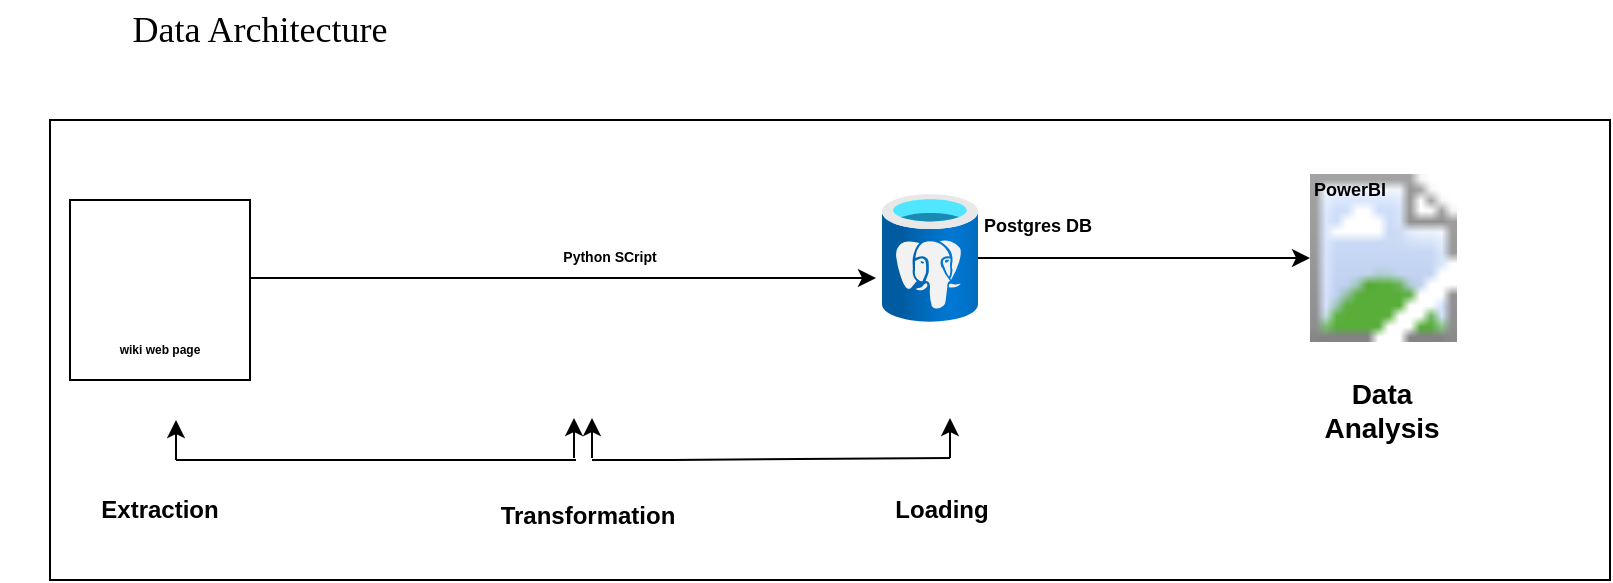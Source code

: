 <mxfile version="26.2.10">
  <diagram name="Page-1" id="S7FI9LTIhzjFiiUoPjGG">
    <mxGraphModel dx="788" dy="451" grid="1" gridSize="10" guides="1" tooltips="1" connect="1" arrows="1" fold="1" page="1" pageScale="1" pageWidth="850" pageHeight="1100" math="0" shadow="0">
      <root>
        <mxCell id="0" />
        <mxCell id="1" parent="0" />
        <mxCell id="HuQckkpRFK6H4ctuC4L1-38" value="" style="rounded=0;whiteSpace=wrap;html=1;strokeColor=default;align=center;verticalAlign=middle;fontFamily=Helvetica;fontSize=12;fontColor=default;fontStyle=1;fillColor=default;" vertex="1" parent="1">
          <mxGeometry x="40" y="90" width="780" height="230" as="geometry" />
        </mxCell>
        <mxCell id="kGrzjkYf1BBTeMbl1JbP-10" style="edgeStyle=orthogonalEdgeStyle;rounded=0;orthogonalLoop=1;jettySize=auto;html=1;" parent="1" source="kGrzjkYf1BBTeMbl1JbP-4" target="kGrzjkYf1BBTeMbl1JbP-5" edge="1">
          <mxGeometry relative="1" as="geometry" />
        </mxCell>
        <mxCell id="kGrzjkYf1BBTeMbl1JbP-4" value="" style="image;aspect=fixed;html=1;points=[];align=center;fontSize=12;image=img/lib/azure2/databases/Azure_Database_PostgreSQL_Server.svg;" parent="1" vertex="1">
          <mxGeometry x="456" y="127" width="48" height="64" as="geometry" />
        </mxCell>
        <mxCell id="kGrzjkYf1BBTeMbl1JbP-5" value="" style="image;aspect=fixed;html=1;points=[];align=center;fontSize=12;image=img/lib/azure2/power_platform/PowerBI.svg;" parent="1" vertex="1">
          <mxGeometry x="670" y="110" width="73.5" height="98" as="geometry" />
        </mxCell>
        <mxCell id="kGrzjkYf1BBTeMbl1JbP-14" value="&lt;font style=&quot;font-size: 14px;&quot;&gt;&lt;b&gt;Data Analysis&lt;/b&gt;&lt;/font&gt;" style="text;html=1;align=center;verticalAlign=middle;whiteSpace=wrap;rounded=0;" parent="1" vertex="1">
          <mxGeometry x="675.5" y="220" width="60" height="30" as="geometry" />
        </mxCell>
        <mxCell id="k6-DKNF9NdETZD6oDeBL-2" value="&lt;font face=&quot;Comic Sans MS&quot; style=&quot;font-size: 18px;&quot;&gt;Data Architecture&lt;/font&gt;" style="text;html=1;align=center;verticalAlign=middle;whiteSpace=wrap;rounded=0;" parent="1" vertex="1">
          <mxGeometry x="15" y="30" width="260" height="30" as="geometry" />
        </mxCell>
        <mxCell id="HuQckkpRFK6H4ctuC4L1-6" value="" style="group" vertex="1" connectable="0" parent="1">
          <mxGeometry x="50" y="130" width="90" height="90" as="geometry" />
        </mxCell>
        <mxCell id="HuQckkpRFK6H4ctuC4L1-1" value="" style="whiteSpace=wrap;html=1;aspect=fixed;strokeColor=default;align=center;verticalAlign=middle;fontFamily=Helvetica;fontSize=12;fontColor=default;fontStyle=1;fillColor=default;" vertex="1" parent="HuQckkpRFK6H4ctuC4L1-6">
          <mxGeometry width="90" height="90" as="geometry" />
        </mxCell>
        <mxCell id="kGrzjkYf1BBTeMbl1JbP-1" value="" style="shape=image;html=1;verticalAlign=top;verticalLabelPosition=bottom;labelBackgroundColor=#ffffff;imageAspect=0;aspect=fixed;image=https://cdn0.iconfinder.com/data/icons/socialize-part-3-icons-set/128/wikipedia.png" parent="HuQckkpRFK6H4ctuC4L1-6" vertex="1">
          <mxGeometry x="15" y="10" width="60" height="60" as="geometry" />
        </mxCell>
        <mxCell id="HuQckkpRFK6H4ctuC4L1-22" value="wiki web page" style="text;html=1;align=center;verticalAlign=middle;whiteSpace=wrap;rounded=0;fontFamily=Helvetica;fontSize=6;fontColor=default;fontStyle=1;" vertex="1" parent="HuQckkpRFK6H4ctuC4L1-6">
          <mxGeometry y="60" width="90" height="30" as="geometry" />
        </mxCell>
        <mxCell id="HuQckkpRFK6H4ctuC4L1-12" style="edgeStyle=orthogonalEdgeStyle;rounded=0;orthogonalLoop=1;jettySize=auto;html=1;" edge="1" parent="1">
          <mxGeometry relative="1" as="geometry">
            <mxPoint x="140" y="169" as="sourcePoint" />
            <mxPoint x="453" y="169" as="targetPoint" />
          </mxGeometry>
        </mxCell>
        <mxCell id="HuQckkpRFK6H4ctuC4L1-19" value="" style="shape=image;html=1;verticalAlign=top;verticalLabelPosition=bottom;labelBackgroundColor=#ffffff;imageAspect=0;aspect=fixed;image=https://cdn1.iconfinder.com/data/icons/ionicons-fill-vol-2/512/logo-python-128.png;strokeColor=default;align=center;fontFamily=Helvetica;fontSize=12;fontColor=default;fontStyle=1;fillColor=default;" vertex="1" parent="1">
          <mxGeometry x="300" y="119" width="39" height="39" as="geometry" />
        </mxCell>
        <mxCell id="HuQckkpRFK6H4ctuC4L1-20" value="Python SCript" style="text;html=1;align=center;verticalAlign=middle;whiteSpace=wrap;rounded=0;fontFamily=Helvetica;fontSize=7;fontColor=default;fontStyle=1;" vertex="1" parent="1">
          <mxGeometry x="290" y="144" width="60" height="30" as="geometry" />
        </mxCell>
        <mxCell id="HuQckkpRFK6H4ctuC4L1-24" value="Postgres DB" style="text;html=1;align=center;verticalAlign=middle;whiteSpace=wrap;rounded=0;fontFamily=Helvetica;fontSize=9;fontColor=default;fontStyle=1;" vertex="1" parent="1">
          <mxGeometry x="504" y="128" width="60" height="30" as="geometry" />
        </mxCell>
        <mxCell id="HuQckkpRFK6H4ctuC4L1-25" value="PowerBI" style="text;html=1;align=center;verticalAlign=middle;whiteSpace=wrap;rounded=0;fontFamily=Helvetica;fontSize=9;fontColor=default;fontStyle=1;" vertex="1" parent="1">
          <mxGeometry x="660" y="110" width="60" height="30" as="geometry" />
        </mxCell>
        <mxCell id="HuQckkpRFK6H4ctuC4L1-28" value="" style="endArrow=none;html=1;rounded=0;fontFamily=Helvetica;fontSize=12;fontColor=default;fontStyle=1;" edge="1" parent="1">
          <mxGeometry width="50" height="50" relative="1" as="geometry">
            <mxPoint x="103" y="260" as="sourcePoint" />
            <mxPoint x="303" y="260" as="targetPoint" />
            <Array as="points">
              <mxPoint x="143" y="260" />
            </Array>
          </mxGeometry>
        </mxCell>
        <mxCell id="HuQckkpRFK6H4ctuC4L1-29" value="" style="endArrow=classic;html=1;rounded=0;fontFamily=Helvetica;fontSize=12;fontColor=default;fontStyle=1;" edge="1" parent="1">
          <mxGeometry width="50" height="50" relative="1" as="geometry">
            <mxPoint x="103" y="260" as="sourcePoint" />
            <mxPoint x="103" y="240" as="targetPoint" />
          </mxGeometry>
        </mxCell>
        <mxCell id="HuQckkpRFK6H4ctuC4L1-30" value="" style="endArrow=classic;html=1;rounded=0;fontFamily=Helvetica;fontSize=12;fontColor=default;fontStyle=1;" edge="1" parent="1">
          <mxGeometry width="50" height="50" relative="1" as="geometry">
            <mxPoint x="302" y="259" as="sourcePoint" />
            <mxPoint x="302" y="239" as="targetPoint" />
            <Array as="points">
              <mxPoint x="302" y="249" />
            </Array>
          </mxGeometry>
        </mxCell>
        <mxCell id="HuQckkpRFK6H4ctuC4L1-31" value="" style="endArrow=none;html=1;rounded=0;fontFamily=Helvetica;fontSize=12;fontColor=default;fontStyle=1;" edge="1" parent="1">
          <mxGeometry width="50" height="50" relative="1" as="geometry">
            <mxPoint x="311" y="260" as="sourcePoint" />
            <mxPoint x="490" y="259" as="targetPoint" />
            <Array as="points">
              <mxPoint x="351" y="260" />
            </Array>
          </mxGeometry>
        </mxCell>
        <mxCell id="HuQckkpRFK6H4ctuC4L1-32" value="" style="endArrow=classic;html=1;rounded=0;fontFamily=Helvetica;fontSize=12;fontColor=default;fontStyle=1;" edge="1" parent="1">
          <mxGeometry width="50" height="50" relative="1" as="geometry">
            <mxPoint x="311" y="259" as="sourcePoint" />
            <mxPoint x="311" y="239" as="targetPoint" />
          </mxGeometry>
        </mxCell>
        <mxCell id="HuQckkpRFK6H4ctuC4L1-33" value="" style="endArrow=classic;html=1;rounded=0;fontFamily=Helvetica;fontSize=12;fontColor=default;fontStyle=1;" edge="1" parent="1">
          <mxGeometry width="50" height="50" relative="1" as="geometry">
            <mxPoint x="490" y="259" as="sourcePoint" />
            <mxPoint x="490" y="239" as="targetPoint" />
            <Array as="points">
              <mxPoint x="490" y="249" />
            </Array>
          </mxGeometry>
        </mxCell>
        <mxCell id="HuQckkpRFK6H4ctuC4L1-34" value="Extraction" style="text;html=1;align=center;verticalAlign=middle;whiteSpace=wrap;rounded=0;fontFamily=Helvetica;fontSize=12;fontColor=default;fontStyle=1;" vertex="1" parent="1">
          <mxGeometry x="65" y="270" width="60" height="30" as="geometry" />
        </mxCell>
        <mxCell id="HuQckkpRFK6H4ctuC4L1-35" value="Transformation" style="text;html=1;align=center;verticalAlign=middle;whiteSpace=wrap;rounded=0;fontFamily=Helvetica;fontSize=12;fontColor=default;fontStyle=1;" vertex="1" parent="1">
          <mxGeometry x="279" y="273" width="60" height="30" as="geometry" />
        </mxCell>
        <mxCell id="HuQckkpRFK6H4ctuC4L1-36" value="Loading" style="text;html=1;align=center;verticalAlign=middle;whiteSpace=wrap;rounded=0;fontFamily=Helvetica;fontSize=12;fontColor=default;fontStyle=1;" vertex="1" parent="1">
          <mxGeometry x="456" y="270" width="60" height="30" as="geometry" />
        </mxCell>
      </root>
    </mxGraphModel>
  </diagram>
</mxfile>
